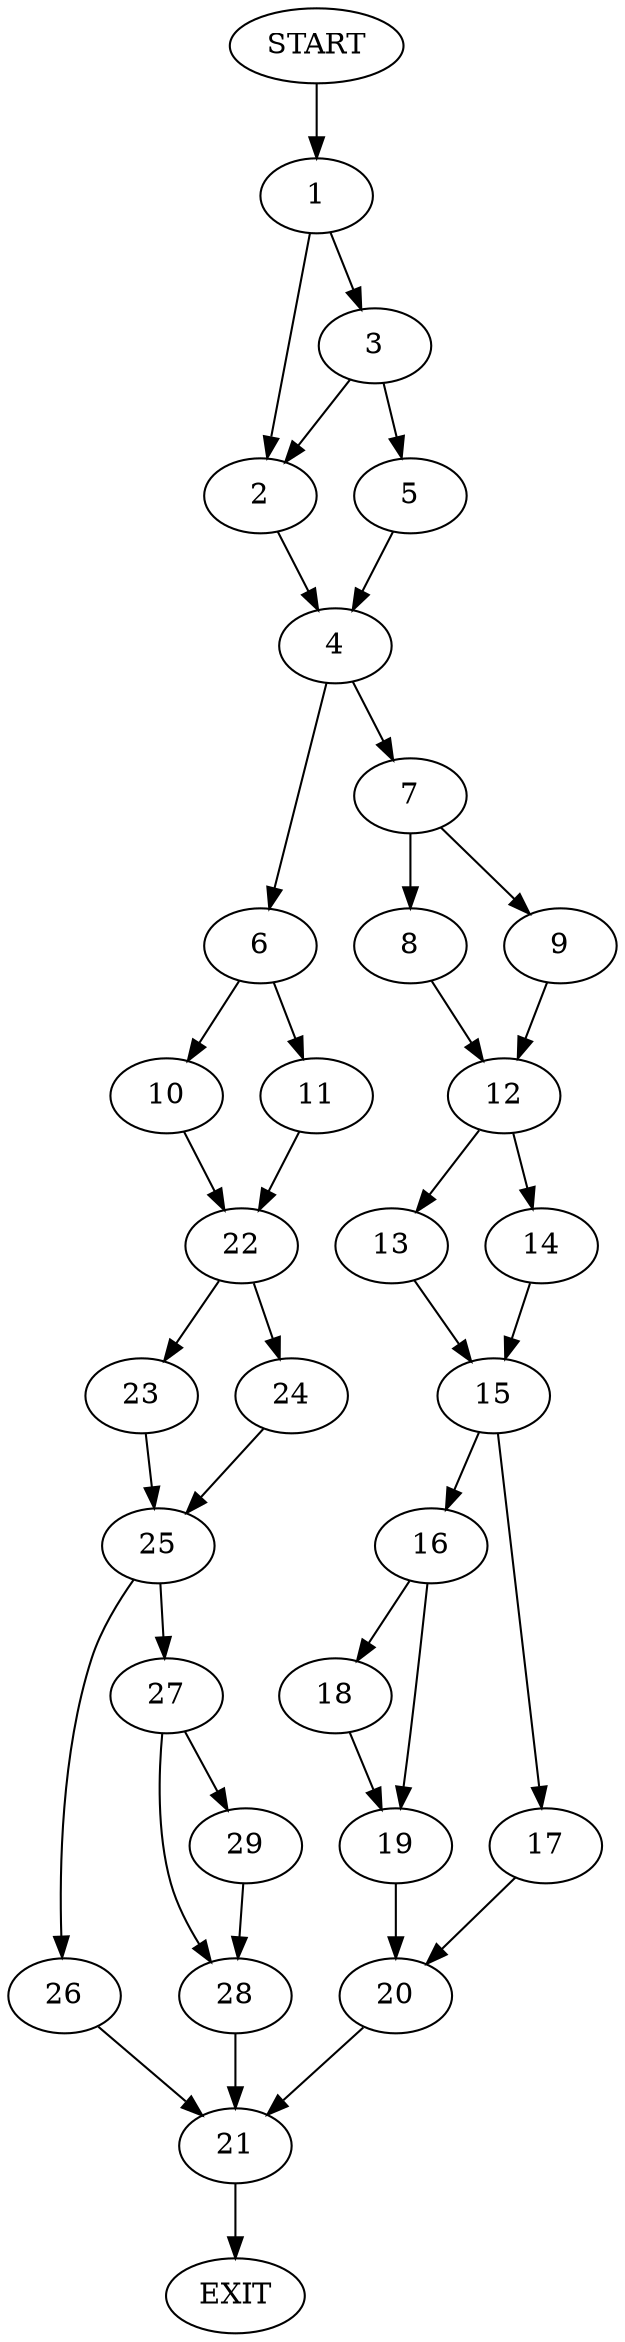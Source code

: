 digraph {
0 [label="START"]
30 [label="EXIT"]
0 -> 1
1 -> 2
1 -> 3
2 -> 4
3 -> 2
3 -> 5
5 -> 4
4 -> 6
4 -> 7
7 -> 8
7 -> 9
6 -> 10
6 -> 11
9 -> 12
8 -> 12
12 -> 13
12 -> 14
13 -> 15
14 -> 15
15 -> 16
15 -> 17
16 -> 18
16 -> 19
17 -> 20
20 -> 21
18 -> 19
19 -> 20
21 -> 30
11 -> 22
10 -> 22
22 -> 23
22 -> 24
24 -> 25
23 -> 25
25 -> 26
25 -> 27
26 -> 21
27 -> 28
27 -> 29
29 -> 28
28 -> 21
}
